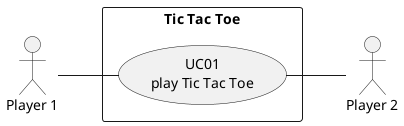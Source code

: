 @startuml
left to right direction

:Player 1: as player1
:Player 2: as player2

rectangle "Tic Tac Toe" {
    "UC01\nplay Tic Tac Toe" as (uc01)
}

player1 -- (uc01)
(uc01) -- player2
@enduml